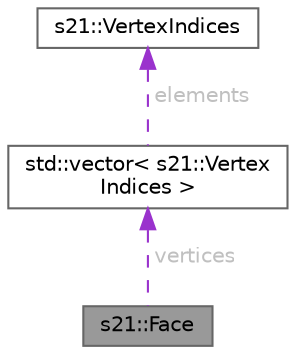digraph "s21::Face"
{
 // LATEX_PDF_SIZE
  bgcolor="transparent";
  edge [fontname=Helvetica,fontsize=10,labelfontname=Helvetica,labelfontsize=10];
  node [fontname=Helvetica,fontsize=10,shape=box,height=0.2,width=0.4];
  Node1 [id="Node000001",label="s21::Face",height=0.2,width=0.4,color="gray40", fillcolor="grey60", style="filled", fontcolor="black",tooltip="Represents a face in a mesh, consisting of multiple vertex indices."];
  Node2 -> Node1 [id="edge1_Node000001_Node000002",dir="back",color="darkorchid3",style="dashed",tooltip=" ",label=" vertices",fontcolor="grey" ];
  Node2 [id="Node000002",label="std::vector\< s21::Vertex\lIndices \>",height=0.2,width=0.4,color="gray40", fillcolor="white", style="filled",tooltip=" "];
  Node3 -> Node2 [id="edge2_Node000002_Node000003",dir="back",color="darkorchid3",style="dashed",tooltip=" ",label=" elements",fontcolor="grey" ];
  Node3 [id="Node000003",label="s21::VertexIndices",height=0.2,width=0.4,color="gray40", fillcolor="white", style="filled",URL="$structs21_1_1VertexIndices.html",tooltip="Represents the indices for a vertex in a face, including vertex, texture coordinate,..."];
}
